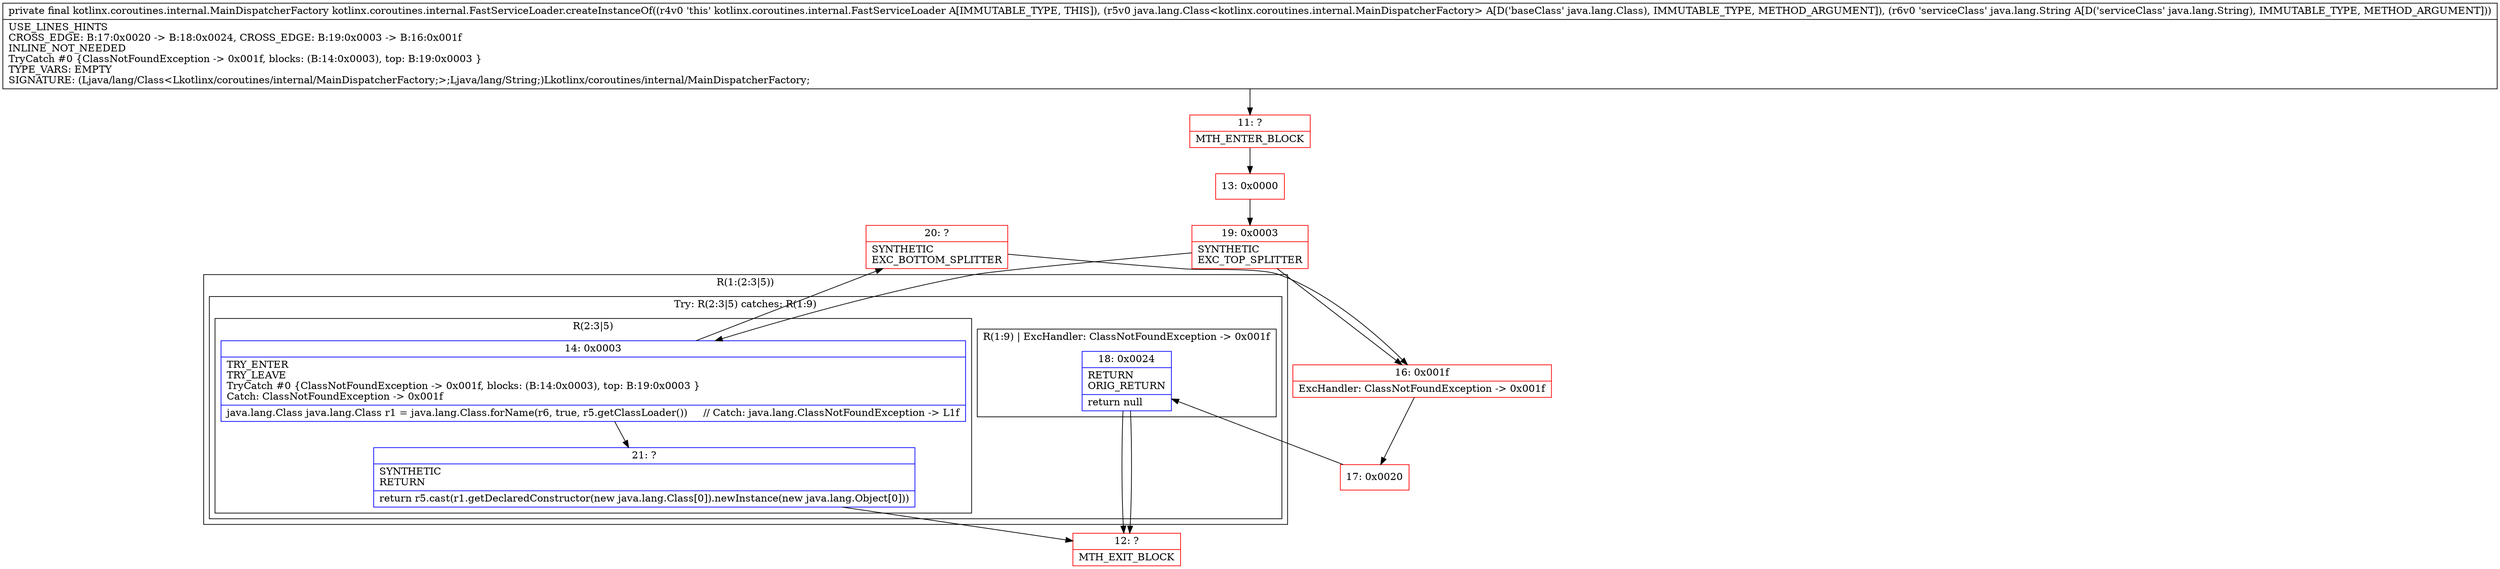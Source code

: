 digraph "CFG forkotlinx.coroutines.internal.FastServiceLoader.createInstanceOf(Ljava\/lang\/Class;Ljava\/lang\/String;)Lkotlinx\/coroutines\/internal\/MainDispatcherFactory;" {
subgraph cluster_Region_770836991 {
label = "R(1:(2:3|5))";
node [shape=record,color=blue];
subgraph cluster_TryCatchRegion_1394602093 {
label = "Try: R(2:3|5) catches: R(1:9)";
node [shape=record,color=blue];
subgraph cluster_Region_2105440133 {
label = "R(2:3|5)";
node [shape=record,color=blue];
Node_14 [shape=record,label="{14\:\ 0x0003|TRY_ENTER\lTRY_LEAVE\lTryCatch #0 \{ClassNotFoundException \-\> 0x001f, blocks: (B:14:0x0003), top: B:19:0x0003 \}\lCatch: ClassNotFoundException \-\> 0x001f\l|java.lang.Class java.lang.Class r1 = java.lang.Class.forName(r6, true, r5.getClassLoader())     \/\/ Catch: java.lang.ClassNotFoundException \-\> L1f\l}"];
Node_21 [shape=record,label="{21\:\ ?|SYNTHETIC\lRETURN\l|return r5.cast(r1.getDeclaredConstructor(new java.lang.Class[0]).newInstance(new java.lang.Object[0]))\l}"];
}
subgraph cluster_Region_1974158807 {
label = "R(1:9) | ExcHandler: ClassNotFoundException \-\> 0x001f\l";
node [shape=record,color=blue];
Node_18 [shape=record,label="{18\:\ 0x0024|RETURN\lORIG_RETURN\l|return null\l}"];
}
}
}
subgraph cluster_Region_1974158807 {
label = "R(1:9) | ExcHandler: ClassNotFoundException \-\> 0x001f\l";
node [shape=record,color=blue];
Node_18 [shape=record,label="{18\:\ 0x0024|RETURN\lORIG_RETURN\l|return null\l}"];
}
Node_11 [shape=record,color=red,label="{11\:\ ?|MTH_ENTER_BLOCK\l}"];
Node_13 [shape=record,color=red,label="{13\:\ 0x0000}"];
Node_19 [shape=record,color=red,label="{19\:\ 0x0003|SYNTHETIC\lEXC_TOP_SPLITTER\l}"];
Node_20 [shape=record,color=red,label="{20\:\ ?|SYNTHETIC\lEXC_BOTTOM_SPLITTER\l}"];
Node_12 [shape=record,color=red,label="{12\:\ ?|MTH_EXIT_BLOCK\l}"];
Node_16 [shape=record,color=red,label="{16\:\ 0x001f|ExcHandler: ClassNotFoundException \-\> 0x001f\l}"];
Node_17 [shape=record,color=red,label="{17\:\ 0x0020}"];
MethodNode[shape=record,label="{private final kotlinx.coroutines.internal.MainDispatcherFactory kotlinx.coroutines.internal.FastServiceLoader.createInstanceOf((r4v0 'this' kotlinx.coroutines.internal.FastServiceLoader A[IMMUTABLE_TYPE, THIS]), (r5v0 java.lang.Class\<kotlinx.coroutines.internal.MainDispatcherFactory\> A[D('baseClass' java.lang.Class), IMMUTABLE_TYPE, METHOD_ARGUMENT]), (r6v0 'serviceClass' java.lang.String A[D('serviceClass' java.lang.String), IMMUTABLE_TYPE, METHOD_ARGUMENT]))  | USE_LINES_HINTS\lCROSS_EDGE: B:17:0x0020 \-\> B:18:0x0024, CROSS_EDGE: B:19:0x0003 \-\> B:16:0x001f\lINLINE_NOT_NEEDED\lTryCatch #0 \{ClassNotFoundException \-\> 0x001f, blocks: (B:14:0x0003), top: B:19:0x0003 \}\lTYPE_VARS: EMPTY\lSIGNATURE: (Ljava\/lang\/Class\<Lkotlinx\/coroutines\/internal\/MainDispatcherFactory;\>;Ljava\/lang\/String;)Lkotlinx\/coroutines\/internal\/MainDispatcherFactory;\l}"];
MethodNode -> Node_11;Node_14 -> Node_20;
Node_14 -> Node_21;
Node_21 -> Node_12;
Node_18 -> Node_12;
Node_18 -> Node_12;
Node_11 -> Node_13;
Node_13 -> Node_19;
Node_19 -> Node_14;
Node_19 -> Node_16;
Node_20 -> Node_16;
Node_16 -> Node_17;
Node_17 -> Node_18;
}

